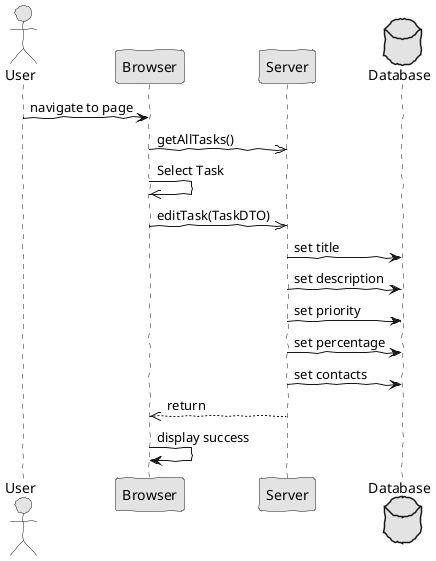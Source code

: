 @startuml  analysis.png
skinparam handwritten true
skinparam monochrome true
skinparam packageStyle rect
skinparam defaultFontName FG Virgil
skinparam shadowing false

actor User

User -> Browser : navigate to page
Browser ->> Server : getAllTasks()
Browser ->> Browser : Select Task
Browser ->> Server : editTask(TaskDTO)


database Database

Server -> Database : set title
Server -> Database : set description
Server -> Database : set priority
Server -> Database : set percentage
Server -> Database : set contacts


Server -->> Browser : return

Browser -> Browser : display success

@enduml
